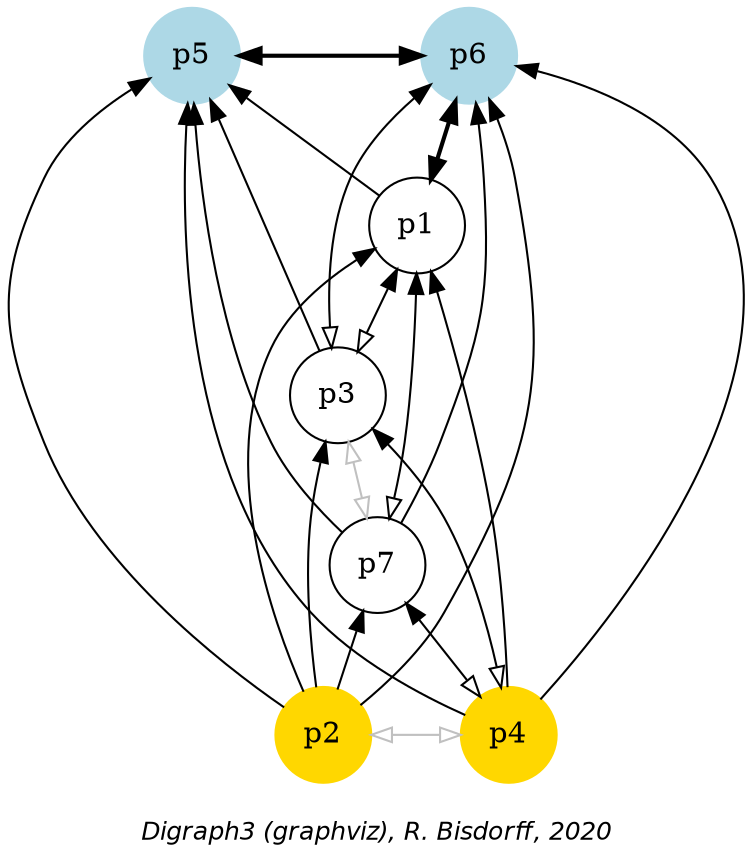 digraph G {
graph [ fontname = "Helvetica-Oblique",
 fontsize = 12,
 label = "\nDigraph3 (graphviz), R. Bisdorff, 2020", size="7,7"];
n1 [shape = "circle", label = "p1"];
n2 [shape = "circle", label = "p2", style = "filled", color = gold];
n3 [shape = "circle", label = "p3"];
n4 [shape = "circle", label = "p4", style = "filled", color = gold];
n5 [shape = "circle", label = "p5", style = "filled", color = lightblue];
n6 [shape = "circle", label = "p6", style = "filled", color = lightblue];
n7 [shape = "circle", label = "p7"];
n1-> n2 [dir=back, color=black] ;
n1-> n3 [dir=both, color=black, arrowtail=normal, arrowhead=empty] ;
n1-> n4 [dir=back, color=black] ;
n1-> n5 [dir=forward, color=black] ;
n1-> n6 [dir=both,style="setlinewidth(2)",color=black, arrowhead=normal, arrowtail=normal] ;
n1-> n7 [dir=both, color=black, arrowtail=normal, arrowhead=empty] ;
n2-> n3 [dir=forward, color=black] ;
n2-> n4 [dir=both, color=grey, arrowhead=empty, arrowtail=empty] ;
n2-> n5 [dir=forward, color=black] ;
n2-> n6 [dir=forward, color=black] ;
n2-> n7 [dir=forward, color=black] ;
n3-> n4 [dir=both, color=black, arrowtail=normal, arrowhead=empty] ;
n3-> n5 [dir=forward, color=black] ;
n3-> n6 [dir=both, color=black, arrowhead=normal, arrowtail=empty] ;
n3-> n7 [dir=both, color=grey, arrowhead=empty, arrowtail=empty] ;
n4-> n5 [dir=forward, color=black] ;
n4-> n6 [dir=forward, color=black] ;
n4-> n7 [dir=both, color=black, arrowhead=normal, arrowtail=empty] ;
n5-> n6 [dir=both,style="setlinewidth(2)",color=black, arrowhead=normal, arrowtail=normal] ;
n5-> n7 [dir=back, color=black] ;
n6-> n7 [dir=back, color=black] ;
{rank=max; n2 n4 }
{rank=min; n5 n6 }
}

